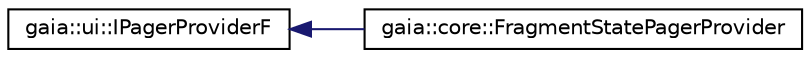 digraph G
{
  edge [fontname="Helvetica",fontsize="10",labelfontname="Helvetica",labelfontsize="10"];
  node [fontname="Helvetica",fontsize="10",shape=record];
  rankdir=LR;
  Node1 [label="gaia::ui::IPagerProviderF",height=0.2,width=0.4,color="black", fillcolor="white", style="filled",URL="$dd/d60/classgaia_1_1ui_1_1_i_pager_provider_f.html",tooltip="Base class providing the provider to populate pages inside of a WidgetPager, the page content should ..."];
  Node1 -> Node2 [dir=back,color="midnightblue",fontsize="10",style="solid",fontname="Helvetica"];
  Node2 [label="gaia::core::FragmentStatePagerProvider",height=0.2,width=0.4,color="black", fillcolor="white", style="filled",URL="$db/d07/classgaia_1_1core_1_1_fragment_state_pager_provider.html"];
}
